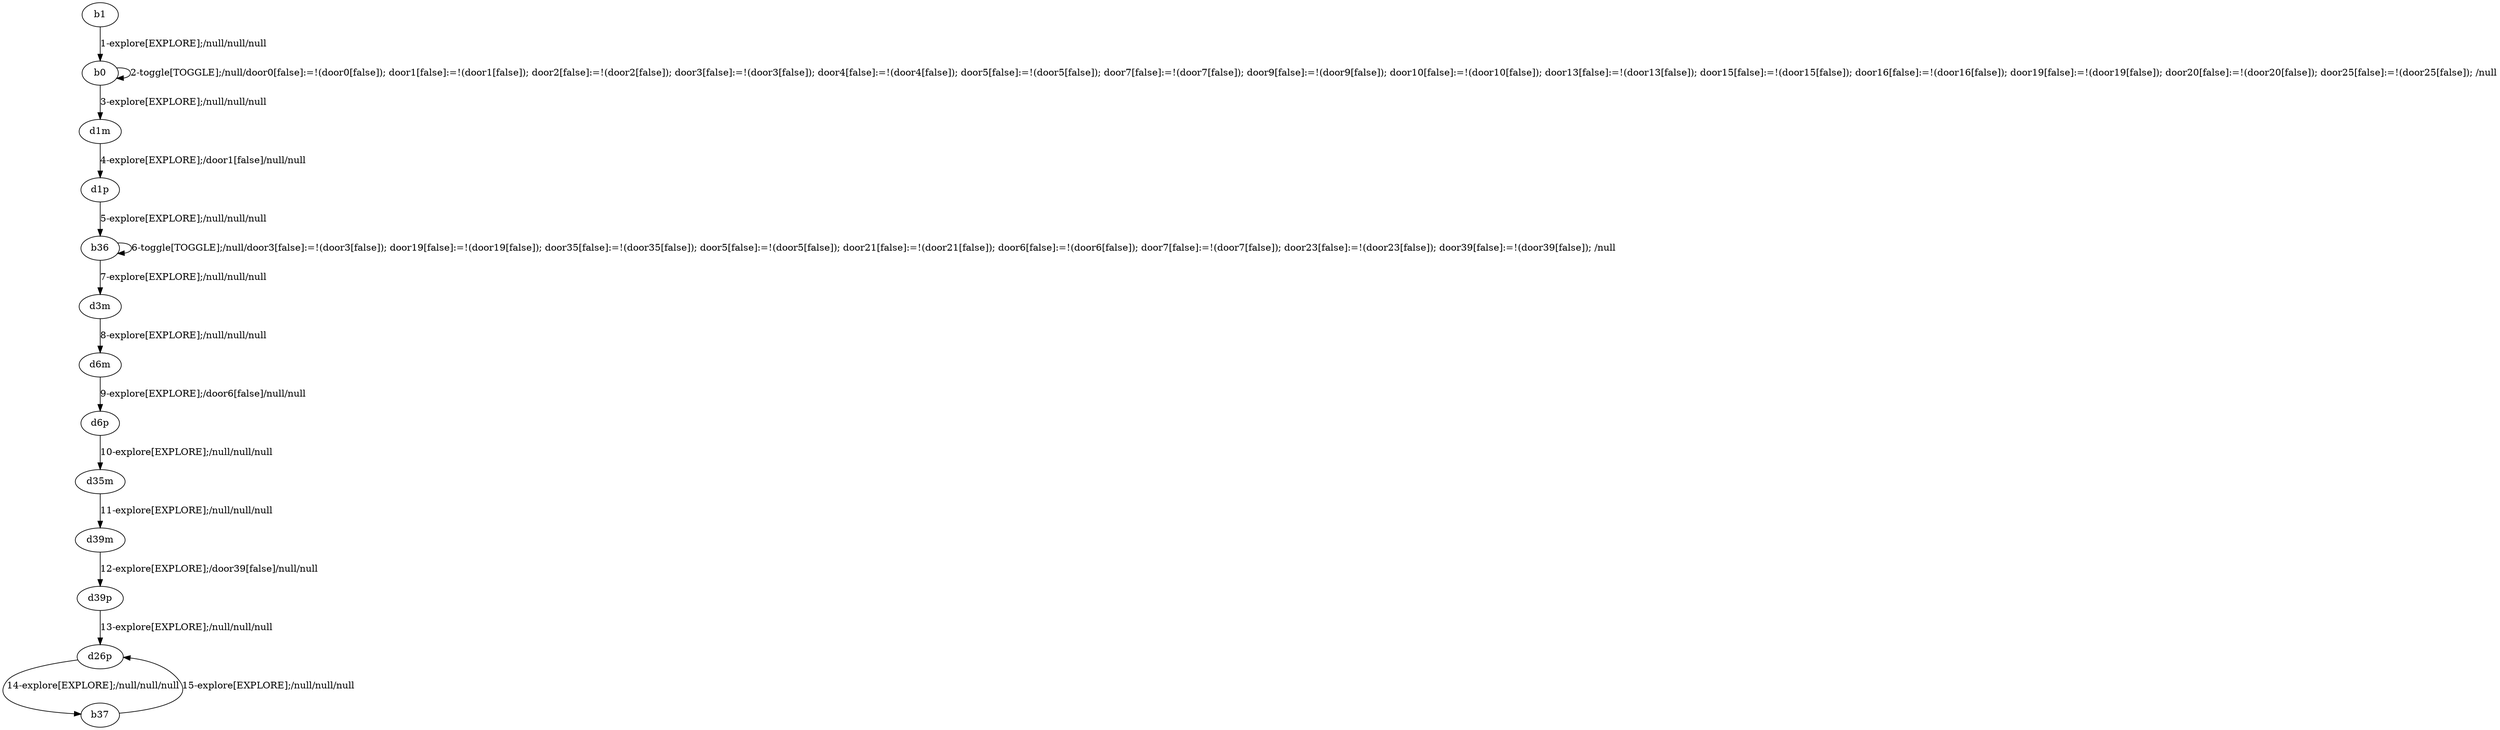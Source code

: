 # Total number of goals covered by this test: 1
# d26p --> b37

digraph g {
"b1" -> "b0" [label = "1-explore[EXPLORE];/null/null/null"];
"b0" -> "b0" [label = "2-toggle[TOGGLE];/null/door0[false]:=!(door0[false]); door1[false]:=!(door1[false]); door2[false]:=!(door2[false]); door3[false]:=!(door3[false]); door4[false]:=!(door4[false]); door5[false]:=!(door5[false]); door7[false]:=!(door7[false]); door9[false]:=!(door9[false]); door10[false]:=!(door10[false]); door13[false]:=!(door13[false]); door15[false]:=!(door15[false]); door16[false]:=!(door16[false]); door19[false]:=!(door19[false]); door20[false]:=!(door20[false]); door25[false]:=!(door25[false]); /null"];
"b0" -> "d1m" [label = "3-explore[EXPLORE];/null/null/null"];
"d1m" -> "d1p" [label = "4-explore[EXPLORE];/door1[false]/null/null"];
"d1p" -> "b36" [label = "5-explore[EXPLORE];/null/null/null"];
"b36" -> "b36" [label = "6-toggle[TOGGLE];/null/door3[false]:=!(door3[false]); door19[false]:=!(door19[false]); door35[false]:=!(door35[false]); door5[false]:=!(door5[false]); door21[false]:=!(door21[false]); door6[false]:=!(door6[false]); door7[false]:=!(door7[false]); door23[false]:=!(door23[false]); door39[false]:=!(door39[false]); /null"];
"b36" -> "d3m" [label = "7-explore[EXPLORE];/null/null/null"];
"d3m" -> "d6m" [label = "8-explore[EXPLORE];/null/null/null"];
"d6m" -> "d6p" [label = "9-explore[EXPLORE];/door6[false]/null/null"];
"d6p" -> "d35m" [label = "10-explore[EXPLORE];/null/null/null"];
"d35m" -> "d39m" [label = "11-explore[EXPLORE];/null/null/null"];
"d39m" -> "d39p" [label = "12-explore[EXPLORE];/door39[false]/null/null"];
"d39p" -> "d26p" [label = "13-explore[EXPLORE];/null/null/null"];
"d26p" -> "b37" [label = "14-explore[EXPLORE];/null/null/null"];
"b37" -> "d26p" [label = "15-explore[EXPLORE];/null/null/null"];
}